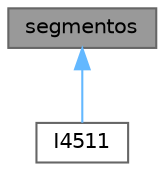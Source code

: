 digraph "segmentos"
{
 // LATEX_PDF_SIZE
  bgcolor="transparent";
  edge [fontname=Helvetica,fontsize=10,labelfontname=Helvetica,labelfontsize=10];
  node [fontname=Helvetica,fontsize=10,shape=box,height=0.2,width=0.4];
  Node1 [id="Node000001",label="segmentos",height=0.2,width=0.4,color="gray40", fillcolor="grey60", style="filled", fontcolor="black",tooltip="Clase del objeto segmentos Clase abstracta pura para la generación de segmentos."];
  Node1 -> Node2 [id="edge2_Node000001_Node000002",dir="back",color="steelblue1",style="solid",tooltip=" "];
  Node2 [id="Node000002",label="I4511",height=0.2,width=0.4,color="gray40", fillcolor="white", style="filled",URL="$class_i4511.html",tooltip="Clase del objeto I4511 El objeto I4511 permite el control del integrado del mismo nombre...."];
}
